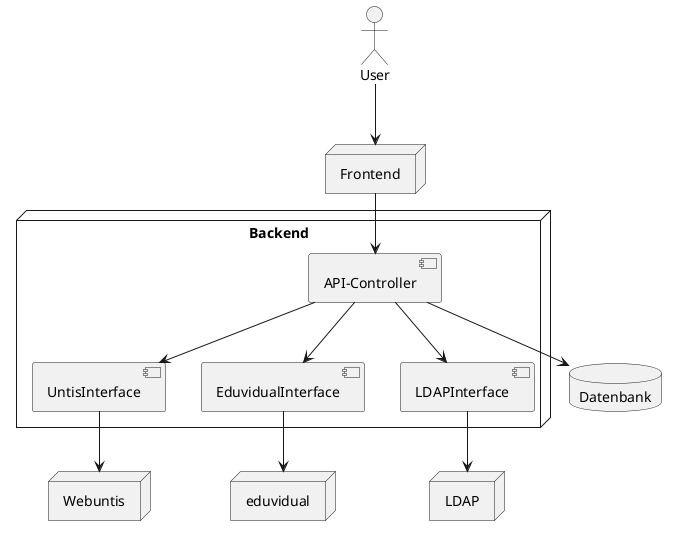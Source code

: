 @startuml

actor User

node Frontend

node Backend {
    component api [
        API-Controller
    ]

    component UntisInterface
    component EduvidualInterface
    component LDAPInterface
}

database db [
    Datenbank
]

node LDAP
node Webuntis
node eduvidual

User --> Frontend
Frontend --> api
api --> UntisInterface
api --> EduvidualInterface
api --> LDAPInterface
UntisInterface --> Webuntis
EduvidualInterface --> eduvidual
LDAPInterface --> LDAP
api --> db

@enduml
